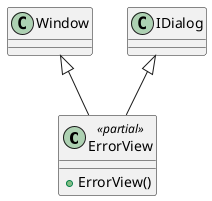 @startuml
class ErrorView <<partial>> {
    + ErrorView()
}
Window <|-- ErrorView
IDialog <|-- ErrorView
@enduml
